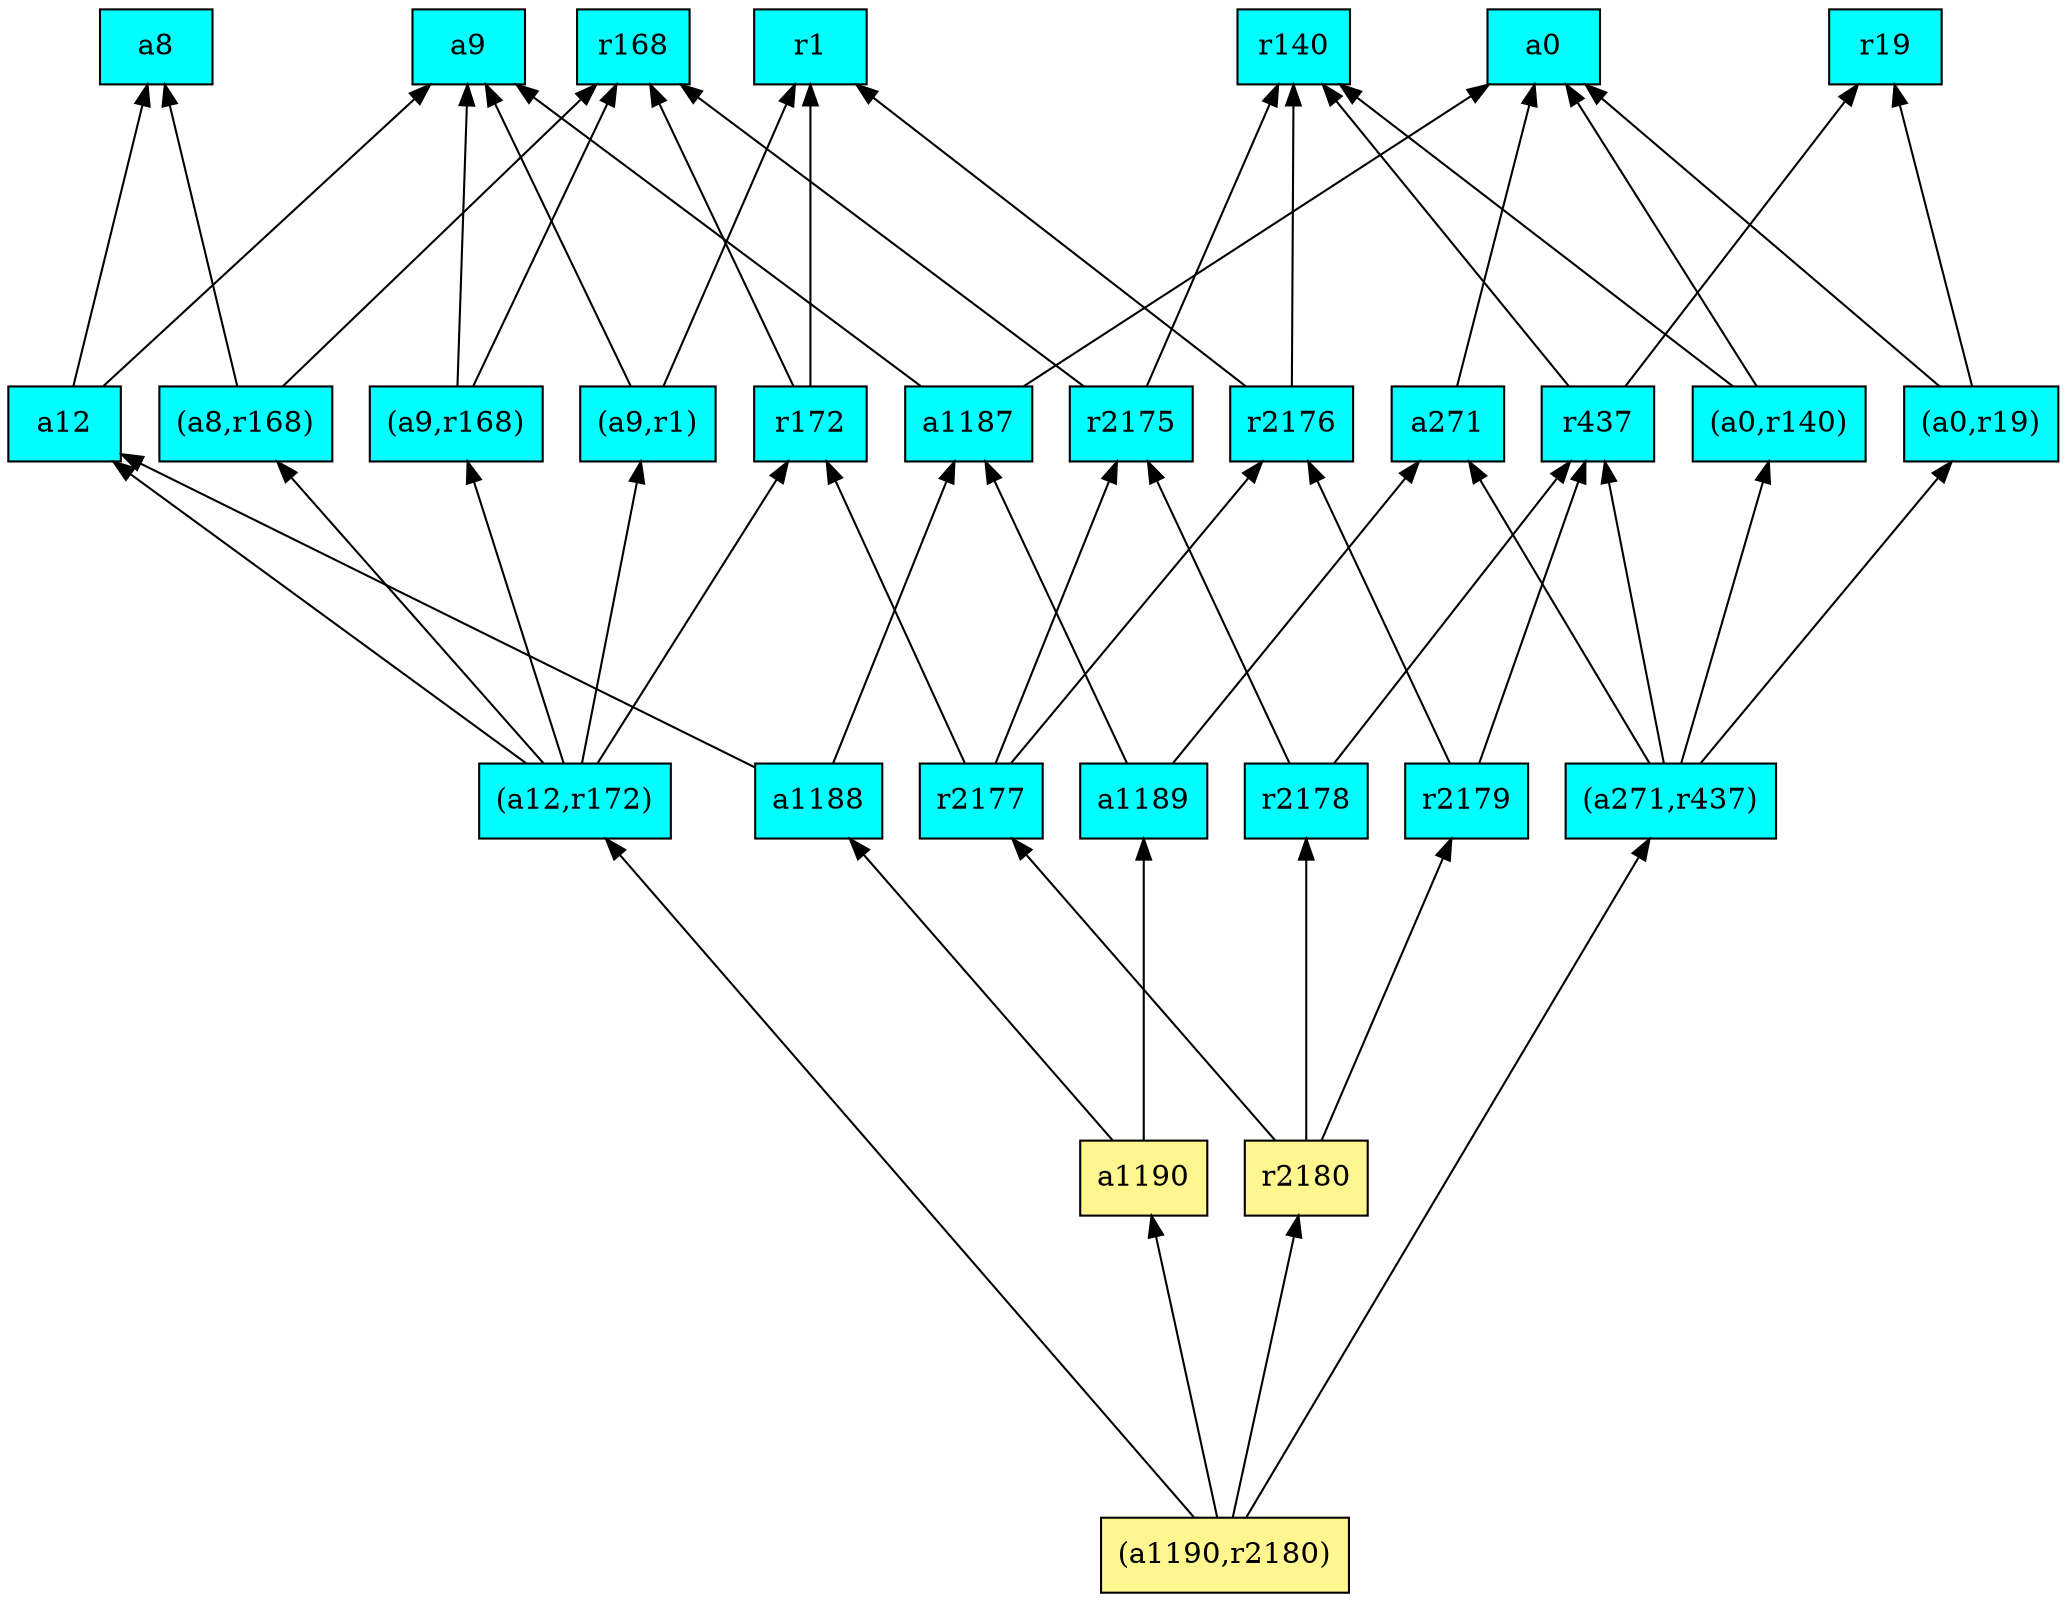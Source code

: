 digraph G {
rankdir=BT;ranksep="2.0";
"a8" [shape=record,fillcolor=cyan,style=filled,label="{a8}"];
"(a0,r140)" [shape=record,fillcolor=cyan,style=filled,label="{(a0,r140)}"];
"(a8,r168)" [shape=record,fillcolor=cyan,style=filled,label="{(a8,r168)}"];
"r2176" [shape=record,fillcolor=cyan,style=filled,label="{r2176}"];
"a1187" [shape=record,fillcolor=cyan,style=filled,label="{a1187}"];
"r437" [shape=record,fillcolor=cyan,style=filled,label="{r437}"];
"r2179" [shape=record,fillcolor=cyan,style=filled,label="{r2179}"];
"a1189" [shape=record,fillcolor=cyan,style=filled,label="{a1189}"];
"a271" [shape=record,fillcolor=cyan,style=filled,label="{a271}"];
"(a0,r19)" [shape=record,fillcolor=cyan,style=filled,label="{(a0,r19)}"];
"r2177" [shape=record,fillcolor=cyan,style=filled,label="{r2177}"];
"r172" [shape=record,fillcolor=cyan,style=filled,label="{r172}"];
"r140" [shape=record,fillcolor=cyan,style=filled,label="{r140}"];
"(a12,r172)" [shape=record,fillcolor=cyan,style=filled,label="{(a12,r172)}"];
"r19" [shape=record,fillcolor=cyan,style=filled,label="{r19}"];
"r2180" [shape=record,fillcolor=khaki1,style=filled,label="{r2180}"];
"(a9,r1)" [shape=record,fillcolor=cyan,style=filled,label="{(a9,r1)}"];
"r2178" [shape=record,fillcolor=cyan,style=filled,label="{r2178}"];
"(a9,r168)" [shape=record,fillcolor=cyan,style=filled,label="{(a9,r168)}"];
"(a271,r437)" [shape=record,fillcolor=cyan,style=filled,label="{(a271,r437)}"];
"(a1190,r2180)" [shape=record,fillcolor=khaki1,style=filled,label="{(a1190,r2180)}"];
"a1188" [shape=record,fillcolor=cyan,style=filled,label="{a1188}"];
"a9" [shape=record,fillcolor=cyan,style=filled,label="{a9}"];
"a1190" [shape=record,fillcolor=khaki1,style=filled,label="{a1190}"];
"r1" [shape=record,fillcolor=cyan,style=filled,label="{r1}"];
"r2175" [shape=record,fillcolor=cyan,style=filled,label="{r2175}"];
"a0" [shape=record,fillcolor=cyan,style=filled,label="{a0}"];
"a12" [shape=record,fillcolor=cyan,style=filled,label="{a12}"];
"r168" [shape=record,fillcolor=cyan,style=filled,label="{r168}"];
"(a0,r140)" -> "a0"
"(a0,r140)" -> "r140"
"(a8,r168)" -> "a8"
"(a8,r168)" -> "r168"
"r2176" -> "r1"
"r2176" -> "r140"
"a1187" -> "a0"
"a1187" -> "a9"
"r437" -> "r19"
"r437" -> "r140"
"r2179" -> "r2176"
"r2179" -> "r437"
"a1189" -> "a271"
"a1189" -> "a1187"
"a271" -> "a0"
"(a0,r19)" -> "a0"
"(a0,r19)" -> "r19"
"r2177" -> "r172"
"r2177" -> "r2176"
"r2177" -> "r2175"
"r172" -> "r1"
"r172" -> "r168"
"(a12,r172)" -> "r172"
"(a12,r172)" -> "(a9,r1)"
"(a12,r172)" -> "(a9,r168)"
"(a12,r172)" -> "(a8,r168)"
"(a12,r172)" -> "a12"
"r2180" -> "r2177"
"r2180" -> "r2178"
"r2180" -> "r2179"
"(a9,r1)" -> "r1"
"(a9,r1)" -> "a9"
"r2178" -> "r2175"
"r2178" -> "r437"
"(a9,r168)" -> "a9"
"(a9,r168)" -> "r168"
"(a271,r437)" -> "a271"
"(a271,r437)" -> "(a0,r140)"
"(a271,r437)" -> "r437"
"(a271,r437)" -> "(a0,r19)"
"(a1190,r2180)" -> "(a12,r172)"
"(a1190,r2180)" -> "r2180"
"(a1190,r2180)" -> "(a271,r437)"
"(a1190,r2180)" -> "a1190"
"a1188" -> "a1187"
"a1188" -> "a12"
"a1190" -> "a1189"
"a1190" -> "a1188"
"r2175" -> "r168"
"r2175" -> "r140"
"a12" -> "a8"
"a12" -> "a9"
}